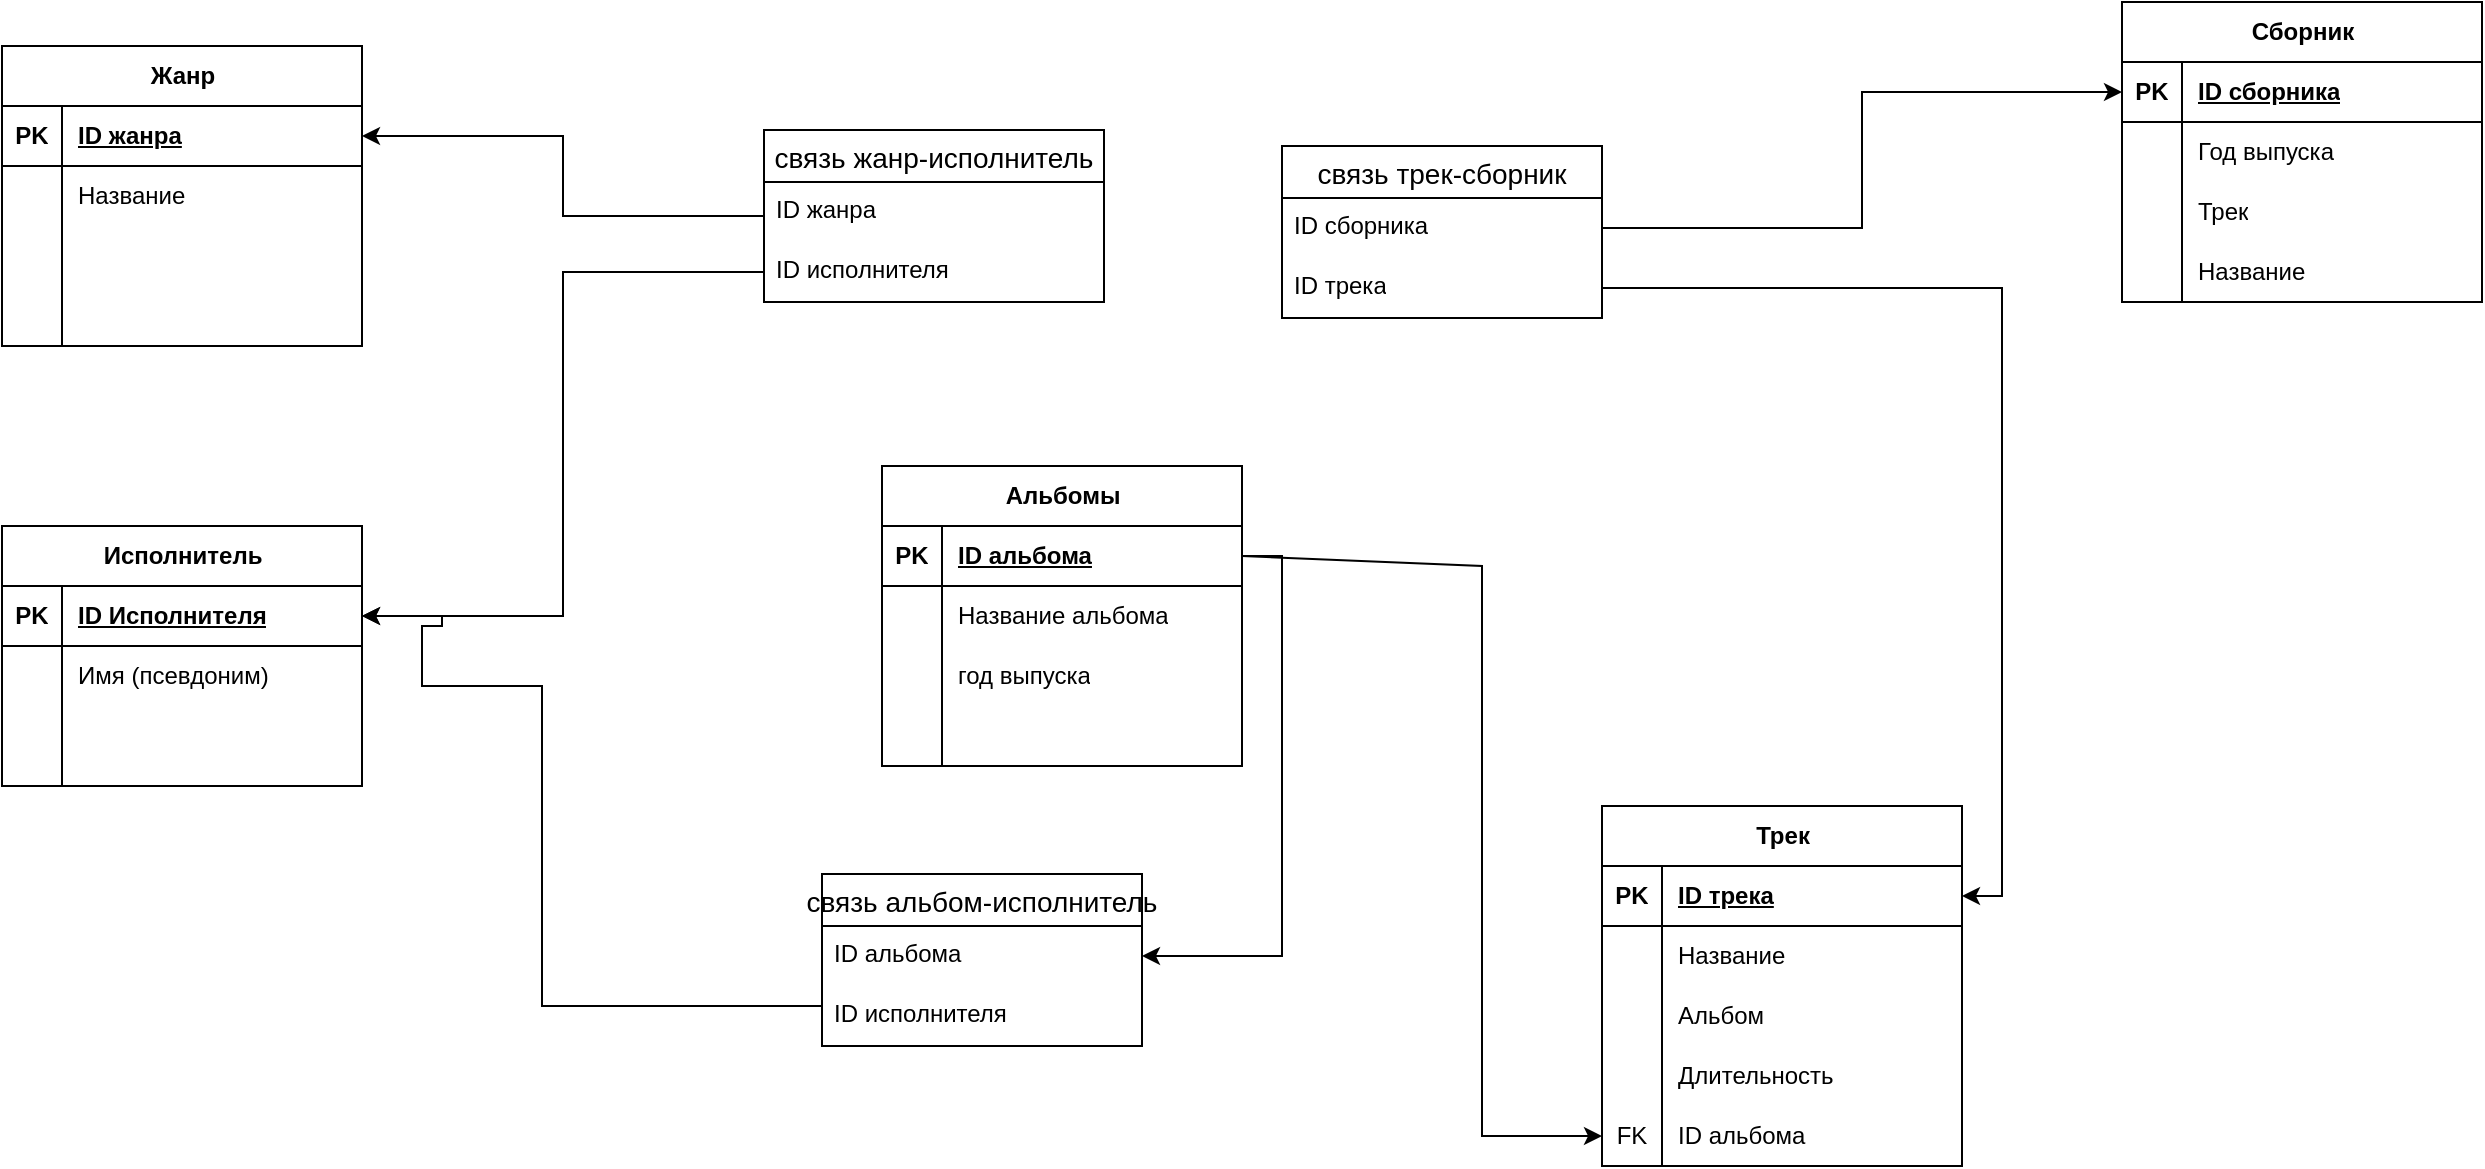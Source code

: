 <mxfile version="26.0.9">
  <diagram name="Страница — 1" id="uw7KSk2SgLVybylSPZJ0">
    <mxGraphModel dx="1434" dy="956" grid="1" gridSize="10" guides="1" tooltips="1" connect="1" arrows="1" fold="1" page="1" pageScale="1" pageWidth="827" pageHeight="1169" math="0" shadow="0">
      <root>
        <mxCell id="0" />
        <mxCell id="1" parent="0" />
        <mxCell id="1XUaXbFe2pqkScb0OFk--27" value="Альбомы" style="shape=table;startSize=30;container=1;collapsible=1;childLayout=tableLayout;fixedRows=1;rowLines=0;fontStyle=1;align=center;resizeLast=1;html=1;" parent="1" vertex="1">
          <mxGeometry x="510" y="280" width="180" height="150" as="geometry" />
        </mxCell>
        <mxCell id="1XUaXbFe2pqkScb0OFk--28" value="" style="shape=tableRow;horizontal=0;startSize=0;swimlaneHead=0;swimlaneBody=0;fillColor=none;collapsible=0;dropTarget=0;points=[[0,0.5],[1,0.5]];portConstraint=eastwest;top=0;left=0;right=0;bottom=1;" parent="1XUaXbFe2pqkScb0OFk--27" vertex="1">
          <mxGeometry y="30" width="180" height="30" as="geometry" />
        </mxCell>
        <mxCell id="1XUaXbFe2pqkScb0OFk--29" value="PK" style="shape=partialRectangle;connectable=0;fillColor=none;top=0;left=0;bottom=0;right=0;fontStyle=1;overflow=hidden;whiteSpace=wrap;html=1;" parent="1XUaXbFe2pqkScb0OFk--28" vertex="1">
          <mxGeometry width="30" height="30" as="geometry">
            <mxRectangle width="30" height="30" as="alternateBounds" />
          </mxGeometry>
        </mxCell>
        <mxCell id="1XUaXbFe2pqkScb0OFk--30" value="ID альбома" style="shape=partialRectangle;connectable=0;fillColor=none;top=0;left=0;bottom=0;right=0;align=left;spacingLeft=6;fontStyle=5;overflow=hidden;whiteSpace=wrap;html=1;" parent="1XUaXbFe2pqkScb0OFk--28" vertex="1">
          <mxGeometry x="30" width="150" height="30" as="geometry">
            <mxRectangle width="150" height="30" as="alternateBounds" />
          </mxGeometry>
        </mxCell>
        <mxCell id="1XUaXbFe2pqkScb0OFk--31" value="" style="shape=tableRow;horizontal=0;startSize=0;swimlaneHead=0;swimlaneBody=0;fillColor=none;collapsible=0;dropTarget=0;points=[[0,0.5],[1,0.5]];portConstraint=eastwest;top=0;left=0;right=0;bottom=0;" parent="1XUaXbFe2pqkScb0OFk--27" vertex="1">
          <mxGeometry y="60" width="180" height="30" as="geometry" />
        </mxCell>
        <mxCell id="1XUaXbFe2pqkScb0OFk--32" value="" style="shape=partialRectangle;connectable=0;fillColor=none;top=0;left=0;bottom=0;right=0;editable=1;overflow=hidden;whiteSpace=wrap;html=1;" parent="1XUaXbFe2pqkScb0OFk--31" vertex="1">
          <mxGeometry width="30" height="30" as="geometry">
            <mxRectangle width="30" height="30" as="alternateBounds" />
          </mxGeometry>
        </mxCell>
        <mxCell id="1XUaXbFe2pqkScb0OFk--33" value="Название альбома" style="shape=partialRectangle;connectable=0;fillColor=none;top=0;left=0;bottom=0;right=0;align=left;spacingLeft=6;overflow=hidden;whiteSpace=wrap;html=1;" parent="1XUaXbFe2pqkScb0OFk--31" vertex="1">
          <mxGeometry x="30" width="150" height="30" as="geometry">
            <mxRectangle width="150" height="30" as="alternateBounds" />
          </mxGeometry>
        </mxCell>
        <mxCell id="1XUaXbFe2pqkScb0OFk--34" value="" style="shape=tableRow;horizontal=0;startSize=0;swimlaneHead=0;swimlaneBody=0;fillColor=none;collapsible=0;dropTarget=0;points=[[0,0.5],[1,0.5]];portConstraint=eastwest;top=0;left=0;right=0;bottom=0;" parent="1XUaXbFe2pqkScb0OFk--27" vertex="1">
          <mxGeometry y="90" width="180" height="30" as="geometry" />
        </mxCell>
        <mxCell id="1XUaXbFe2pqkScb0OFk--35" value="" style="shape=partialRectangle;connectable=0;fillColor=none;top=0;left=0;bottom=0;right=0;editable=1;overflow=hidden;whiteSpace=wrap;html=1;" parent="1XUaXbFe2pqkScb0OFk--34" vertex="1">
          <mxGeometry width="30" height="30" as="geometry">
            <mxRectangle width="30" height="30" as="alternateBounds" />
          </mxGeometry>
        </mxCell>
        <mxCell id="1XUaXbFe2pqkScb0OFk--36" value="год выпуска" style="shape=partialRectangle;connectable=0;fillColor=none;top=0;left=0;bottom=0;right=0;align=left;spacingLeft=6;overflow=hidden;whiteSpace=wrap;html=1;" parent="1XUaXbFe2pqkScb0OFk--34" vertex="1">
          <mxGeometry x="30" width="150" height="30" as="geometry">
            <mxRectangle width="150" height="30" as="alternateBounds" />
          </mxGeometry>
        </mxCell>
        <mxCell id="HqwFYsoIMRK9oxMs_VTK-39" value="" style="shape=tableRow;horizontal=0;startSize=0;swimlaneHead=0;swimlaneBody=0;fillColor=none;collapsible=0;dropTarget=0;points=[[0,0.5],[1,0.5]];portConstraint=eastwest;top=0;left=0;right=0;bottom=0;" parent="1XUaXbFe2pqkScb0OFk--27" vertex="1">
          <mxGeometry y="120" width="180" height="30" as="geometry" />
        </mxCell>
        <mxCell id="HqwFYsoIMRK9oxMs_VTK-40" value="" style="shape=partialRectangle;connectable=0;fillColor=none;top=0;left=0;bottom=0;right=0;editable=1;overflow=hidden;whiteSpace=wrap;html=1;" parent="HqwFYsoIMRK9oxMs_VTK-39" vertex="1">
          <mxGeometry width="30" height="30" as="geometry">
            <mxRectangle width="30" height="30" as="alternateBounds" />
          </mxGeometry>
        </mxCell>
        <mxCell id="HqwFYsoIMRK9oxMs_VTK-41" value="" style="shape=partialRectangle;connectable=0;fillColor=none;top=0;left=0;bottom=0;right=0;align=left;spacingLeft=6;overflow=hidden;whiteSpace=wrap;html=1;" parent="HqwFYsoIMRK9oxMs_VTK-39" vertex="1">
          <mxGeometry x="30" width="150" height="30" as="geometry">
            <mxRectangle width="150" height="30" as="alternateBounds" />
          </mxGeometry>
        </mxCell>
        <mxCell id="1XUaXbFe2pqkScb0OFk--1" value="Жанр" style="shape=table;startSize=30;container=1;collapsible=1;childLayout=tableLayout;fixedRows=1;rowLines=0;fontStyle=1;align=center;resizeLast=1;html=1;" parent="1" vertex="1">
          <mxGeometry x="70" y="70" width="180" height="150" as="geometry" />
        </mxCell>
        <mxCell id="1XUaXbFe2pqkScb0OFk--2" value="" style="shape=tableRow;horizontal=0;startSize=0;swimlaneHead=0;swimlaneBody=0;fillColor=none;collapsible=0;dropTarget=0;points=[[0,0.5],[1,0.5]];portConstraint=eastwest;top=0;left=0;right=0;bottom=1;" parent="1XUaXbFe2pqkScb0OFk--1" vertex="1">
          <mxGeometry y="30" width="180" height="30" as="geometry" />
        </mxCell>
        <mxCell id="1XUaXbFe2pqkScb0OFk--3" value="PK" style="shape=partialRectangle;connectable=0;fillColor=none;top=0;left=0;bottom=0;right=0;fontStyle=1;overflow=hidden;whiteSpace=wrap;html=1;" parent="1XUaXbFe2pqkScb0OFk--2" vertex="1">
          <mxGeometry width="30" height="30" as="geometry">
            <mxRectangle width="30" height="30" as="alternateBounds" />
          </mxGeometry>
        </mxCell>
        <mxCell id="1XUaXbFe2pqkScb0OFk--4" value="ID жанра" style="shape=partialRectangle;connectable=0;fillColor=none;top=0;left=0;bottom=0;right=0;align=left;spacingLeft=6;fontStyle=5;overflow=hidden;whiteSpace=wrap;html=1;" parent="1XUaXbFe2pqkScb0OFk--2" vertex="1">
          <mxGeometry x="30" width="150" height="30" as="geometry">
            <mxRectangle width="150" height="30" as="alternateBounds" />
          </mxGeometry>
        </mxCell>
        <mxCell id="1XUaXbFe2pqkScb0OFk--5" value="" style="shape=tableRow;horizontal=0;startSize=0;swimlaneHead=0;swimlaneBody=0;fillColor=none;collapsible=0;dropTarget=0;points=[[0,0.5],[1,0.5]];portConstraint=eastwest;top=0;left=0;right=0;bottom=0;" parent="1XUaXbFe2pqkScb0OFk--1" vertex="1">
          <mxGeometry y="60" width="180" height="30" as="geometry" />
        </mxCell>
        <mxCell id="1XUaXbFe2pqkScb0OFk--6" value="" style="shape=partialRectangle;connectable=0;fillColor=none;top=0;left=0;bottom=0;right=0;editable=1;overflow=hidden;whiteSpace=wrap;html=1;" parent="1XUaXbFe2pqkScb0OFk--5" vertex="1">
          <mxGeometry width="30" height="30" as="geometry">
            <mxRectangle width="30" height="30" as="alternateBounds" />
          </mxGeometry>
        </mxCell>
        <mxCell id="1XUaXbFe2pqkScb0OFk--7" value="Название" style="shape=partialRectangle;connectable=0;fillColor=none;top=0;left=0;bottom=0;right=0;align=left;spacingLeft=6;overflow=hidden;whiteSpace=wrap;html=1;" parent="1XUaXbFe2pqkScb0OFk--5" vertex="1">
          <mxGeometry x="30" width="150" height="30" as="geometry">
            <mxRectangle width="150" height="30" as="alternateBounds" />
          </mxGeometry>
        </mxCell>
        <mxCell id="1XUaXbFe2pqkScb0OFk--8" value="" style="shape=tableRow;horizontal=0;startSize=0;swimlaneHead=0;swimlaneBody=0;fillColor=none;collapsible=0;dropTarget=0;points=[[0,0.5],[1,0.5]];portConstraint=eastwest;top=0;left=0;right=0;bottom=0;" parent="1XUaXbFe2pqkScb0OFk--1" vertex="1">
          <mxGeometry y="90" width="180" height="30" as="geometry" />
        </mxCell>
        <mxCell id="1XUaXbFe2pqkScb0OFk--9" value="" style="shape=partialRectangle;connectable=0;fillColor=none;top=0;left=0;bottom=0;right=0;editable=1;overflow=hidden;whiteSpace=wrap;html=1;" parent="1XUaXbFe2pqkScb0OFk--8" vertex="1">
          <mxGeometry width="30" height="30" as="geometry">
            <mxRectangle width="30" height="30" as="alternateBounds" />
          </mxGeometry>
        </mxCell>
        <mxCell id="1XUaXbFe2pqkScb0OFk--10" value="" style="shape=partialRectangle;connectable=0;fillColor=none;top=0;left=0;bottom=0;right=0;align=left;spacingLeft=6;overflow=hidden;whiteSpace=wrap;html=1;" parent="1XUaXbFe2pqkScb0OFk--8" vertex="1">
          <mxGeometry x="30" width="150" height="30" as="geometry">
            <mxRectangle width="150" height="30" as="alternateBounds" />
          </mxGeometry>
        </mxCell>
        <mxCell id="1XUaXbFe2pqkScb0OFk--11" value="" style="shape=tableRow;horizontal=0;startSize=0;swimlaneHead=0;swimlaneBody=0;fillColor=none;collapsible=0;dropTarget=0;points=[[0,0.5],[1,0.5]];portConstraint=eastwest;top=0;left=0;right=0;bottom=0;" parent="1XUaXbFe2pqkScb0OFk--1" vertex="1">
          <mxGeometry y="120" width="180" height="30" as="geometry" />
        </mxCell>
        <mxCell id="1XUaXbFe2pqkScb0OFk--12" value="" style="shape=partialRectangle;connectable=0;fillColor=none;top=0;left=0;bottom=0;right=0;editable=1;overflow=hidden;whiteSpace=wrap;html=1;" parent="1XUaXbFe2pqkScb0OFk--11" vertex="1">
          <mxGeometry width="30" height="30" as="geometry">
            <mxRectangle width="30" height="30" as="alternateBounds" />
          </mxGeometry>
        </mxCell>
        <mxCell id="1XUaXbFe2pqkScb0OFk--13" value="" style="shape=partialRectangle;connectable=0;fillColor=none;top=0;left=0;bottom=0;right=0;align=left;spacingLeft=6;overflow=hidden;whiteSpace=wrap;html=1;" parent="1XUaXbFe2pqkScb0OFk--11" vertex="1">
          <mxGeometry x="30" width="150" height="30" as="geometry">
            <mxRectangle width="150" height="30" as="alternateBounds" />
          </mxGeometry>
        </mxCell>
        <mxCell id="0sCluOKkL1Q-i0VDGfbE-2" value="" style="shape=tableRow;horizontal=0;startSize=0;swimlaneHead=0;swimlaneBody=0;fillColor=none;collapsible=0;dropTarget=0;points=[[0,0.5],[1,0.5]];portConstraint=eastwest;top=0;left=0;right=0;bottom=0;" parent="1" vertex="1">
          <mxGeometry x="550" y="570" width="180" height="30" as="geometry" />
        </mxCell>
        <mxCell id="HqwFYsoIMRK9oxMs_VTK-18" style="edgeStyle=orthogonalEdgeStyle;rounded=0;orthogonalLoop=1;jettySize=auto;html=1;entryX=1;entryY=0.5;entryDx=0;entryDy=0;" parent="1" source="HqwFYsoIMRK9oxMs_VTK-14" target="1XUaXbFe2pqkScb0OFk--2" edge="1">
          <mxGeometry relative="1" as="geometry" />
        </mxCell>
        <mxCell id="HqwFYsoIMRK9oxMs_VTK-14" value="связь жанр-исполнитель" style="swimlane;fontStyle=0;childLayout=stackLayout;horizontal=1;startSize=26;horizontalStack=0;resizeParent=1;resizeParentMax=0;resizeLast=0;collapsible=1;marginBottom=0;align=center;fontSize=14;" parent="1" vertex="1">
          <mxGeometry x="451" y="112" width="170" height="86" as="geometry" />
        </mxCell>
        <mxCell id="HqwFYsoIMRK9oxMs_VTK-15" value="ID жанра" style="text;strokeColor=none;fillColor=none;spacingLeft=4;spacingRight=4;overflow=hidden;rotatable=0;points=[[0,0.5],[1,0.5]];portConstraint=eastwest;fontSize=12;whiteSpace=wrap;html=1;" parent="HqwFYsoIMRK9oxMs_VTK-14" vertex="1">
          <mxGeometry y="26" width="170" height="30" as="geometry" />
        </mxCell>
        <mxCell id="HqwFYsoIMRK9oxMs_VTK-16" value="ID исполнителя" style="text;strokeColor=none;fillColor=none;spacingLeft=4;spacingRight=4;overflow=hidden;rotatable=0;points=[[0,0.5],[1,0.5]];portConstraint=eastwest;fontSize=12;whiteSpace=wrap;html=1;" parent="HqwFYsoIMRK9oxMs_VTK-14" vertex="1">
          <mxGeometry y="56" width="170" height="30" as="geometry" />
        </mxCell>
        <mxCell id="HqwFYsoIMRK9oxMs_VTK-19" style="edgeStyle=orthogonalEdgeStyle;rounded=0;orthogonalLoop=1;jettySize=auto;html=1;entryX=1;entryY=0.5;entryDx=0;entryDy=0;" parent="1" source="HqwFYsoIMRK9oxMs_VTK-16" target="1XUaXbFe2pqkScb0OFk--15" edge="1">
          <mxGeometry relative="1" as="geometry" />
        </mxCell>
        <mxCell id="HqwFYsoIMRK9oxMs_VTK-29" value="связь альбом-исполнитель" style="swimlane;fontStyle=0;childLayout=stackLayout;horizontal=1;startSize=26;horizontalStack=0;resizeParent=1;resizeParentMax=0;resizeLast=0;collapsible=1;marginBottom=0;align=center;fontSize=14;" parent="1" vertex="1">
          <mxGeometry x="480" y="484" width="160" height="86" as="geometry" />
        </mxCell>
        <mxCell id="HqwFYsoIMRK9oxMs_VTK-30" value="ID альбома" style="text;strokeColor=none;fillColor=none;spacingLeft=4;spacingRight=4;overflow=hidden;rotatable=0;points=[[0,0.5],[1,0.5]];portConstraint=eastwest;fontSize=12;whiteSpace=wrap;html=1;" parent="HqwFYsoIMRK9oxMs_VTK-29" vertex="1">
          <mxGeometry y="26" width="160" height="30" as="geometry" />
        </mxCell>
        <mxCell id="HqwFYsoIMRK9oxMs_VTK-31" value="ID исполнителя" style="text;strokeColor=none;fillColor=none;spacingLeft=4;spacingRight=4;overflow=hidden;rotatable=0;points=[[0,0.5],[1,0.5]];portConstraint=eastwest;fontSize=12;whiteSpace=wrap;html=1;" parent="HqwFYsoIMRK9oxMs_VTK-29" vertex="1">
          <mxGeometry y="56" width="160" height="30" as="geometry" />
        </mxCell>
        <mxCell id="HqwFYsoIMRK9oxMs_VTK-33" value="связь трек-сборник" style="swimlane;fontStyle=0;childLayout=stackLayout;horizontal=1;startSize=26;horizontalStack=0;resizeParent=1;resizeParentMax=0;resizeLast=0;collapsible=1;marginBottom=0;align=center;fontSize=14;" parent="1" vertex="1">
          <mxGeometry x="710" y="120" width="160" height="86" as="geometry" />
        </mxCell>
        <mxCell id="HqwFYsoIMRK9oxMs_VTK-34" value="ID сборника" style="text;strokeColor=none;fillColor=none;spacingLeft=4;spacingRight=4;overflow=hidden;rotatable=0;points=[[0,0.5],[1,0.5]];portConstraint=eastwest;fontSize=12;whiteSpace=wrap;html=1;" parent="HqwFYsoIMRK9oxMs_VTK-33" vertex="1">
          <mxGeometry y="26" width="160" height="30" as="geometry" />
        </mxCell>
        <mxCell id="HqwFYsoIMRK9oxMs_VTK-35" value="ID трека" style="text;strokeColor=none;fillColor=none;spacingLeft=4;spacingRight=4;overflow=hidden;rotatable=0;points=[[0,0.5],[1,0.5]];portConstraint=eastwest;fontSize=12;whiteSpace=wrap;html=1;" parent="HqwFYsoIMRK9oxMs_VTK-33" vertex="1">
          <mxGeometry y="56" width="160" height="30" as="geometry" />
        </mxCell>
        <mxCell id="0sCluOKkL1Q-i0VDGfbE-11" value="Сборник" style="shape=table;startSize=30;container=1;collapsible=1;childLayout=tableLayout;fixedRows=1;rowLines=0;fontStyle=1;align=center;resizeLast=1;html=1;" parent="1" vertex="1">
          <mxGeometry x="1130" y="48" width="180" height="150" as="geometry" />
        </mxCell>
        <mxCell id="0sCluOKkL1Q-i0VDGfbE-12" value="" style="shape=tableRow;horizontal=0;startSize=0;swimlaneHead=0;swimlaneBody=0;fillColor=none;collapsible=0;dropTarget=0;points=[[0,0.5],[1,0.5]];portConstraint=eastwest;top=0;left=0;right=0;bottom=1;" parent="0sCluOKkL1Q-i0VDGfbE-11" vertex="1">
          <mxGeometry y="30" width="180" height="30" as="geometry" />
        </mxCell>
        <mxCell id="0sCluOKkL1Q-i0VDGfbE-13" value="PK" style="shape=partialRectangle;connectable=0;fillColor=none;top=0;left=0;bottom=0;right=0;fontStyle=1;overflow=hidden;whiteSpace=wrap;html=1;" parent="0sCluOKkL1Q-i0VDGfbE-12" vertex="1">
          <mxGeometry width="30" height="30" as="geometry">
            <mxRectangle width="30" height="30" as="alternateBounds" />
          </mxGeometry>
        </mxCell>
        <mxCell id="0sCluOKkL1Q-i0VDGfbE-14" value="ID сборника" style="shape=partialRectangle;connectable=0;fillColor=none;top=0;left=0;bottom=0;right=0;align=left;spacingLeft=6;fontStyle=5;overflow=hidden;whiteSpace=wrap;html=1;" parent="0sCluOKkL1Q-i0VDGfbE-12" vertex="1">
          <mxGeometry x="30" width="150" height="30" as="geometry">
            <mxRectangle width="150" height="30" as="alternateBounds" />
          </mxGeometry>
        </mxCell>
        <mxCell id="0sCluOKkL1Q-i0VDGfbE-15" value="" style="shape=tableRow;horizontal=0;startSize=0;swimlaneHead=0;swimlaneBody=0;fillColor=none;collapsible=0;dropTarget=0;points=[[0,0.5],[1,0.5]];portConstraint=eastwest;top=0;left=0;right=0;bottom=0;" parent="0sCluOKkL1Q-i0VDGfbE-11" vertex="1">
          <mxGeometry y="60" width="180" height="30" as="geometry" />
        </mxCell>
        <mxCell id="0sCluOKkL1Q-i0VDGfbE-16" value="" style="shape=partialRectangle;connectable=0;fillColor=none;top=0;left=0;bottom=0;right=0;editable=1;overflow=hidden;whiteSpace=wrap;html=1;" parent="0sCluOKkL1Q-i0VDGfbE-15" vertex="1">
          <mxGeometry width="30" height="30" as="geometry">
            <mxRectangle width="30" height="30" as="alternateBounds" />
          </mxGeometry>
        </mxCell>
        <mxCell id="0sCluOKkL1Q-i0VDGfbE-17" value="Год выпуска" style="shape=partialRectangle;connectable=0;fillColor=none;top=0;left=0;bottom=0;right=0;align=left;spacingLeft=6;overflow=hidden;whiteSpace=wrap;html=1;" parent="0sCluOKkL1Q-i0VDGfbE-15" vertex="1">
          <mxGeometry x="30" width="150" height="30" as="geometry">
            <mxRectangle width="150" height="30" as="alternateBounds" />
          </mxGeometry>
        </mxCell>
        <mxCell id="0sCluOKkL1Q-i0VDGfbE-18" value="" style="shape=tableRow;horizontal=0;startSize=0;swimlaneHead=0;swimlaneBody=0;fillColor=none;collapsible=0;dropTarget=0;points=[[0,0.5],[1,0.5]];portConstraint=eastwest;top=0;left=0;right=0;bottom=0;" parent="0sCluOKkL1Q-i0VDGfbE-11" vertex="1">
          <mxGeometry y="90" width="180" height="30" as="geometry" />
        </mxCell>
        <mxCell id="0sCluOKkL1Q-i0VDGfbE-19" value="" style="shape=partialRectangle;connectable=0;fillColor=none;top=0;left=0;bottom=0;right=0;editable=1;overflow=hidden;whiteSpace=wrap;html=1;" parent="0sCluOKkL1Q-i0VDGfbE-18" vertex="1">
          <mxGeometry width="30" height="30" as="geometry">
            <mxRectangle width="30" height="30" as="alternateBounds" />
          </mxGeometry>
        </mxCell>
        <mxCell id="0sCluOKkL1Q-i0VDGfbE-20" value="Трек" style="shape=partialRectangle;connectable=0;fillColor=none;top=0;left=0;bottom=0;right=0;align=left;spacingLeft=6;overflow=hidden;whiteSpace=wrap;html=1;" parent="0sCluOKkL1Q-i0VDGfbE-18" vertex="1">
          <mxGeometry x="30" width="150" height="30" as="geometry">
            <mxRectangle width="150" height="30" as="alternateBounds" />
          </mxGeometry>
        </mxCell>
        <mxCell id="0sCluOKkL1Q-i0VDGfbE-21" value="" style="shape=tableRow;horizontal=0;startSize=0;swimlaneHead=0;swimlaneBody=0;fillColor=none;collapsible=0;dropTarget=0;points=[[0,0.5],[1,0.5]];portConstraint=eastwest;top=0;left=0;right=0;bottom=0;" parent="0sCluOKkL1Q-i0VDGfbE-11" vertex="1">
          <mxGeometry y="120" width="180" height="30" as="geometry" />
        </mxCell>
        <mxCell id="0sCluOKkL1Q-i0VDGfbE-22" value="" style="shape=partialRectangle;connectable=0;fillColor=none;top=0;left=0;bottom=0;right=0;editable=1;overflow=hidden;whiteSpace=wrap;html=1;" parent="0sCluOKkL1Q-i0VDGfbE-21" vertex="1">
          <mxGeometry width="30" height="30" as="geometry">
            <mxRectangle width="30" height="30" as="alternateBounds" />
          </mxGeometry>
        </mxCell>
        <mxCell id="0sCluOKkL1Q-i0VDGfbE-23" value="Название" style="shape=partialRectangle;connectable=0;fillColor=none;top=0;left=0;bottom=0;right=0;align=left;spacingLeft=6;overflow=hidden;whiteSpace=wrap;html=1;" parent="0sCluOKkL1Q-i0VDGfbE-21" vertex="1">
          <mxGeometry x="30" width="150" height="30" as="geometry">
            <mxRectangle width="150" height="30" as="alternateBounds" />
          </mxGeometry>
        </mxCell>
        <mxCell id="1XUaXbFe2pqkScb0OFk--40" value="Трек" style="shape=table;startSize=30;container=1;collapsible=1;childLayout=tableLayout;fixedRows=1;rowLines=0;fontStyle=1;align=center;resizeLast=1;html=1;" parent="1" vertex="1">
          <mxGeometry x="870" y="450" width="180" height="180" as="geometry" />
        </mxCell>
        <mxCell id="1XUaXbFe2pqkScb0OFk--41" value="" style="shape=tableRow;horizontal=0;startSize=0;swimlaneHead=0;swimlaneBody=0;fillColor=none;collapsible=0;dropTarget=0;points=[[0,0.5],[1,0.5]];portConstraint=eastwest;top=0;left=0;right=0;bottom=1;" parent="1XUaXbFe2pqkScb0OFk--40" vertex="1">
          <mxGeometry y="30" width="180" height="30" as="geometry" />
        </mxCell>
        <mxCell id="1XUaXbFe2pqkScb0OFk--42" value="PK" style="shape=partialRectangle;connectable=0;fillColor=none;top=0;left=0;bottom=0;right=0;fontStyle=1;overflow=hidden;whiteSpace=wrap;html=1;" parent="1XUaXbFe2pqkScb0OFk--41" vertex="1">
          <mxGeometry width="30" height="30" as="geometry">
            <mxRectangle width="30" height="30" as="alternateBounds" />
          </mxGeometry>
        </mxCell>
        <mxCell id="1XUaXbFe2pqkScb0OFk--43" value="ID трека" style="shape=partialRectangle;connectable=0;fillColor=none;top=0;left=0;bottom=0;right=0;align=left;spacingLeft=6;fontStyle=5;overflow=hidden;whiteSpace=wrap;html=1;" parent="1XUaXbFe2pqkScb0OFk--41" vertex="1">
          <mxGeometry x="30" width="150" height="30" as="geometry">
            <mxRectangle width="150" height="30" as="alternateBounds" />
          </mxGeometry>
        </mxCell>
        <mxCell id="1XUaXbFe2pqkScb0OFk--44" value="" style="shape=tableRow;horizontal=0;startSize=0;swimlaneHead=0;swimlaneBody=0;fillColor=none;collapsible=0;dropTarget=0;points=[[0,0.5],[1,0.5]];portConstraint=eastwest;top=0;left=0;right=0;bottom=0;" parent="1XUaXbFe2pqkScb0OFk--40" vertex="1">
          <mxGeometry y="60" width="180" height="30" as="geometry" />
        </mxCell>
        <mxCell id="1XUaXbFe2pqkScb0OFk--45" value="" style="shape=partialRectangle;connectable=0;fillColor=none;top=0;left=0;bottom=0;right=0;editable=1;overflow=hidden;whiteSpace=wrap;html=1;" parent="1XUaXbFe2pqkScb0OFk--44" vertex="1">
          <mxGeometry width="30" height="30" as="geometry">
            <mxRectangle width="30" height="30" as="alternateBounds" />
          </mxGeometry>
        </mxCell>
        <mxCell id="1XUaXbFe2pqkScb0OFk--46" value="Название" style="shape=partialRectangle;connectable=0;fillColor=none;top=0;left=0;bottom=0;right=0;align=left;spacingLeft=6;overflow=hidden;whiteSpace=wrap;html=1;" parent="1XUaXbFe2pqkScb0OFk--44" vertex="1">
          <mxGeometry x="30" width="150" height="30" as="geometry">
            <mxRectangle width="150" height="30" as="alternateBounds" />
          </mxGeometry>
        </mxCell>
        <mxCell id="1XUaXbFe2pqkScb0OFk--47" value="" style="shape=tableRow;horizontal=0;startSize=0;swimlaneHead=0;swimlaneBody=0;fillColor=none;collapsible=0;dropTarget=0;points=[[0,0.5],[1,0.5]];portConstraint=eastwest;top=0;left=0;right=0;bottom=0;" parent="1XUaXbFe2pqkScb0OFk--40" vertex="1">
          <mxGeometry y="90" width="180" height="30" as="geometry" />
        </mxCell>
        <mxCell id="1XUaXbFe2pqkScb0OFk--48" value="" style="shape=partialRectangle;connectable=0;fillColor=none;top=0;left=0;bottom=0;right=0;editable=1;overflow=hidden;whiteSpace=wrap;html=1;" parent="1XUaXbFe2pqkScb0OFk--47" vertex="1">
          <mxGeometry width="30" height="30" as="geometry">
            <mxRectangle width="30" height="30" as="alternateBounds" />
          </mxGeometry>
        </mxCell>
        <mxCell id="1XUaXbFe2pqkScb0OFk--49" value="Альбом" style="shape=partialRectangle;connectable=0;fillColor=none;top=0;left=0;bottom=0;right=0;align=left;spacingLeft=6;overflow=hidden;whiteSpace=wrap;html=1;" parent="1XUaXbFe2pqkScb0OFk--47" vertex="1">
          <mxGeometry x="30" width="150" height="30" as="geometry">
            <mxRectangle width="150" height="30" as="alternateBounds" />
          </mxGeometry>
        </mxCell>
        <mxCell id="1XUaXbFe2pqkScb0OFk--50" value="" style="shape=tableRow;horizontal=0;startSize=0;swimlaneHead=0;swimlaneBody=0;fillColor=none;collapsible=0;dropTarget=0;points=[[0,0.5],[1,0.5]];portConstraint=eastwest;top=0;left=0;right=0;bottom=0;" parent="1XUaXbFe2pqkScb0OFk--40" vertex="1">
          <mxGeometry y="120" width="180" height="30" as="geometry" />
        </mxCell>
        <mxCell id="1XUaXbFe2pqkScb0OFk--51" value="" style="shape=partialRectangle;connectable=0;fillColor=none;top=0;left=0;bottom=0;right=0;editable=1;overflow=hidden;whiteSpace=wrap;html=1;" parent="1XUaXbFe2pqkScb0OFk--50" vertex="1">
          <mxGeometry width="30" height="30" as="geometry">
            <mxRectangle width="30" height="30" as="alternateBounds" />
          </mxGeometry>
        </mxCell>
        <mxCell id="1XUaXbFe2pqkScb0OFk--52" value="Длительность" style="shape=partialRectangle;connectable=0;fillColor=none;top=0;left=0;bottom=0;right=0;align=left;spacingLeft=6;overflow=hidden;whiteSpace=wrap;html=1;" parent="1XUaXbFe2pqkScb0OFk--50" vertex="1">
          <mxGeometry x="30" width="150" height="30" as="geometry">
            <mxRectangle width="150" height="30" as="alternateBounds" />
          </mxGeometry>
        </mxCell>
        <mxCell id="HqwFYsoIMRK9oxMs_VTK-54" value="" style="shape=tableRow;horizontal=0;startSize=0;swimlaneHead=0;swimlaneBody=0;fillColor=none;collapsible=0;dropTarget=0;points=[[0,0.5],[1,0.5]];portConstraint=eastwest;top=0;left=0;right=0;bottom=0;" parent="1XUaXbFe2pqkScb0OFk--40" vertex="1">
          <mxGeometry y="150" width="180" height="30" as="geometry" />
        </mxCell>
        <mxCell id="HqwFYsoIMRK9oxMs_VTK-55" value="FK" style="shape=partialRectangle;connectable=0;fillColor=none;top=0;left=0;bottom=0;right=0;editable=1;overflow=hidden;whiteSpace=wrap;html=1;" parent="HqwFYsoIMRK9oxMs_VTK-54" vertex="1">
          <mxGeometry width="30" height="30" as="geometry">
            <mxRectangle width="30" height="30" as="alternateBounds" />
          </mxGeometry>
        </mxCell>
        <mxCell id="HqwFYsoIMRK9oxMs_VTK-56" value="ID альбома" style="shape=partialRectangle;connectable=0;fillColor=none;top=0;left=0;bottom=0;right=0;align=left;spacingLeft=6;overflow=hidden;whiteSpace=wrap;html=1;" parent="HqwFYsoIMRK9oxMs_VTK-54" vertex="1">
          <mxGeometry x="30" width="150" height="30" as="geometry">
            <mxRectangle width="150" height="30" as="alternateBounds" />
          </mxGeometry>
        </mxCell>
        <mxCell id="HqwFYsoIMRK9oxMs_VTK-49" style="edgeStyle=orthogonalEdgeStyle;rounded=0;orthogonalLoop=1;jettySize=auto;html=1;entryX=0;entryY=0.5;entryDx=0;entryDy=0;" parent="1" source="HqwFYsoIMRK9oxMs_VTK-34" target="0sCluOKkL1Q-i0VDGfbE-12" edge="1">
          <mxGeometry relative="1" as="geometry" />
        </mxCell>
        <mxCell id="HqwFYsoIMRK9oxMs_VTK-50" style="edgeStyle=orthogonalEdgeStyle;rounded=0;orthogonalLoop=1;jettySize=auto;html=1;entryX=1;entryY=0.5;entryDx=0;entryDy=0;" parent="1" source="HqwFYsoIMRK9oxMs_VTK-35" target="1XUaXbFe2pqkScb0OFk--41" edge="1">
          <mxGeometry relative="1" as="geometry" />
        </mxCell>
        <mxCell id="HqwFYsoIMRK9oxMs_VTK-52" style="edgeStyle=orthogonalEdgeStyle;rounded=0;orthogonalLoop=1;jettySize=auto;html=1;entryX=1;entryY=0.5;entryDx=0;entryDy=0;exitX=0;exitY=0.5;exitDx=0;exitDy=0;" parent="1" source="HqwFYsoIMRK9oxMs_VTK-31" target="1XUaXbFe2pqkScb0OFk--15" edge="1">
          <mxGeometry relative="1" as="geometry">
            <Array as="points">
              <mxPoint x="480" y="550" />
              <mxPoint x="340" y="550" />
              <mxPoint x="340" y="390" />
              <mxPoint x="280" y="390" />
              <mxPoint x="280" y="360" />
              <mxPoint x="290" y="360" />
              <mxPoint x="290" y="355" />
            </Array>
            <mxPoint x="370" y="570" as="sourcePoint" />
          </mxGeometry>
        </mxCell>
        <mxCell id="flYclJ_mlowvsjl6bF5C-1" value="" style="endArrow=classic;html=1;rounded=0;entryX=0;entryY=0.5;entryDx=0;entryDy=0;exitX=1;exitY=0.5;exitDx=0;exitDy=0;" parent="1" source="1XUaXbFe2pqkScb0OFk--28" target="HqwFYsoIMRK9oxMs_VTK-54" edge="1">
          <mxGeometry width="50" height="50" relative="1" as="geometry">
            <mxPoint x="740" y="410" as="sourcePoint" />
            <mxPoint x="790" y="360" as="targetPoint" />
            <Array as="points">
              <mxPoint x="810" y="330" />
              <mxPoint x="810" y="615" />
            </Array>
          </mxGeometry>
        </mxCell>
        <mxCell id="flYclJ_mlowvsjl6bF5C-2" style="edgeStyle=orthogonalEdgeStyle;rounded=0;orthogonalLoop=1;jettySize=auto;html=1;exitX=1;exitY=0.5;exitDx=0;exitDy=0;entryX=1;entryY=0.5;entryDx=0;entryDy=0;" parent="1" source="1XUaXbFe2pqkScb0OFk--28" target="HqwFYsoIMRK9oxMs_VTK-30" edge="1">
          <mxGeometry relative="1" as="geometry" />
        </mxCell>
        <mxCell id="1XUaXbFe2pqkScb0OFk--14" value="Исполнитель" style="shape=table;startSize=30;container=1;collapsible=1;childLayout=tableLayout;fixedRows=1;rowLines=0;fontStyle=1;align=center;resizeLast=1;html=1;" parent="1" vertex="1">
          <mxGeometry x="70" y="310" width="180" height="130" as="geometry">
            <mxRectangle x="355" y="240" width="110" height="30" as="alternateBounds" />
          </mxGeometry>
        </mxCell>
        <mxCell id="1XUaXbFe2pqkScb0OFk--15" value="" style="shape=tableRow;horizontal=0;startSize=0;swimlaneHead=0;swimlaneBody=0;fillColor=none;collapsible=0;dropTarget=0;points=[[0,0.5],[1,0.5]];portConstraint=eastwest;top=0;left=0;right=0;bottom=1;" parent="1XUaXbFe2pqkScb0OFk--14" vertex="1">
          <mxGeometry y="30" width="180" height="30" as="geometry" />
        </mxCell>
        <mxCell id="1XUaXbFe2pqkScb0OFk--16" value="PK" style="shape=partialRectangle;connectable=0;fillColor=none;top=0;left=0;bottom=0;right=0;fontStyle=1;overflow=hidden;whiteSpace=wrap;html=1;" parent="1XUaXbFe2pqkScb0OFk--15" vertex="1">
          <mxGeometry width="30" height="30" as="geometry">
            <mxRectangle width="30" height="30" as="alternateBounds" />
          </mxGeometry>
        </mxCell>
        <mxCell id="1XUaXbFe2pqkScb0OFk--17" value="ID Исполнителя" style="shape=partialRectangle;connectable=0;fillColor=none;top=0;left=0;bottom=0;right=0;align=left;spacingLeft=6;fontStyle=5;overflow=hidden;whiteSpace=wrap;html=1;" parent="1XUaXbFe2pqkScb0OFk--15" vertex="1">
          <mxGeometry x="30" width="150" height="30" as="geometry">
            <mxRectangle width="150" height="30" as="alternateBounds" />
          </mxGeometry>
        </mxCell>
        <mxCell id="1XUaXbFe2pqkScb0OFk--18" value="" style="shape=tableRow;horizontal=0;startSize=0;swimlaneHead=0;swimlaneBody=0;fillColor=none;collapsible=0;dropTarget=0;points=[[0,0.5],[1,0.5]];portConstraint=eastwest;top=0;left=0;right=0;bottom=0;" parent="1XUaXbFe2pqkScb0OFk--14" vertex="1">
          <mxGeometry y="60" width="180" height="30" as="geometry" />
        </mxCell>
        <mxCell id="1XUaXbFe2pqkScb0OFk--19" value="" style="shape=partialRectangle;connectable=0;fillColor=none;top=0;left=0;bottom=0;right=0;editable=1;overflow=hidden;whiteSpace=wrap;html=1;" parent="1XUaXbFe2pqkScb0OFk--18" vertex="1">
          <mxGeometry width="30" height="30" as="geometry">
            <mxRectangle width="30" height="30" as="alternateBounds" />
          </mxGeometry>
        </mxCell>
        <mxCell id="1XUaXbFe2pqkScb0OFk--20" value="Имя (псевдоним)" style="shape=partialRectangle;connectable=0;fillColor=none;top=0;left=0;bottom=0;right=0;align=left;spacingLeft=6;overflow=hidden;whiteSpace=wrap;html=1;" parent="1XUaXbFe2pqkScb0OFk--18" vertex="1">
          <mxGeometry x="30" width="150" height="30" as="geometry">
            <mxRectangle width="150" height="30" as="alternateBounds" />
          </mxGeometry>
        </mxCell>
        <mxCell id="1XUaXbFe2pqkScb0OFk--21" value="" style="shape=tableRow;horizontal=0;startSize=0;swimlaneHead=0;swimlaneBody=0;fillColor=none;collapsible=0;dropTarget=0;points=[[0,0.5],[1,0.5]];portConstraint=eastwest;top=0;left=0;right=0;bottom=0;" parent="1XUaXbFe2pqkScb0OFk--14" vertex="1">
          <mxGeometry y="90" width="180" height="20" as="geometry" />
        </mxCell>
        <mxCell id="1XUaXbFe2pqkScb0OFk--22" value="" style="shape=partialRectangle;connectable=0;fillColor=none;top=0;left=0;bottom=0;right=0;editable=1;overflow=hidden;whiteSpace=wrap;html=1;" parent="1XUaXbFe2pqkScb0OFk--21" vertex="1">
          <mxGeometry width="30" height="20" as="geometry">
            <mxRectangle width="30" height="20" as="alternateBounds" />
          </mxGeometry>
        </mxCell>
        <mxCell id="1XUaXbFe2pqkScb0OFk--23" value="" style="shape=partialRectangle;connectable=0;fillColor=none;top=0;left=0;bottom=0;right=0;align=left;spacingLeft=6;overflow=hidden;whiteSpace=wrap;html=1;" parent="1XUaXbFe2pqkScb0OFk--21" vertex="1">
          <mxGeometry x="30" width="150" height="20" as="geometry">
            <mxRectangle width="150" height="20" as="alternateBounds" />
          </mxGeometry>
        </mxCell>
        <mxCell id="1XUaXbFe2pqkScb0OFk--24" value="" style="shape=tableRow;horizontal=0;startSize=0;swimlaneHead=0;swimlaneBody=0;fillColor=none;collapsible=0;dropTarget=0;points=[[0,0.5],[1,0.5]];portConstraint=eastwest;top=0;left=0;right=0;bottom=0;" parent="1XUaXbFe2pqkScb0OFk--14" vertex="1">
          <mxGeometry y="110" width="180" height="20" as="geometry" />
        </mxCell>
        <mxCell id="1XUaXbFe2pqkScb0OFk--25" value="" style="shape=partialRectangle;connectable=0;fillColor=none;top=0;left=0;bottom=0;right=0;editable=1;overflow=hidden;whiteSpace=wrap;html=1;" parent="1XUaXbFe2pqkScb0OFk--24" vertex="1">
          <mxGeometry width="30" height="20" as="geometry">
            <mxRectangle width="30" height="20" as="alternateBounds" />
          </mxGeometry>
        </mxCell>
        <mxCell id="1XUaXbFe2pqkScb0OFk--26" value="" style="shape=partialRectangle;connectable=0;fillColor=none;top=0;left=0;bottom=0;right=0;align=left;spacingLeft=6;overflow=hidden;whiteSpace=wrap;html=1;" parent="1XUaXbFe2pqkScb0OFk--24" vertex="1">
          <mxGeometry x="30" width="150" height="20" as="geometry">
            <mxRectangle width="150" height="20" as="alternateBounds" />
          </mxGeometry>
        </mxCell>
      </root>
    </mxGraphModel>
  </diagram>
</mxfile>

